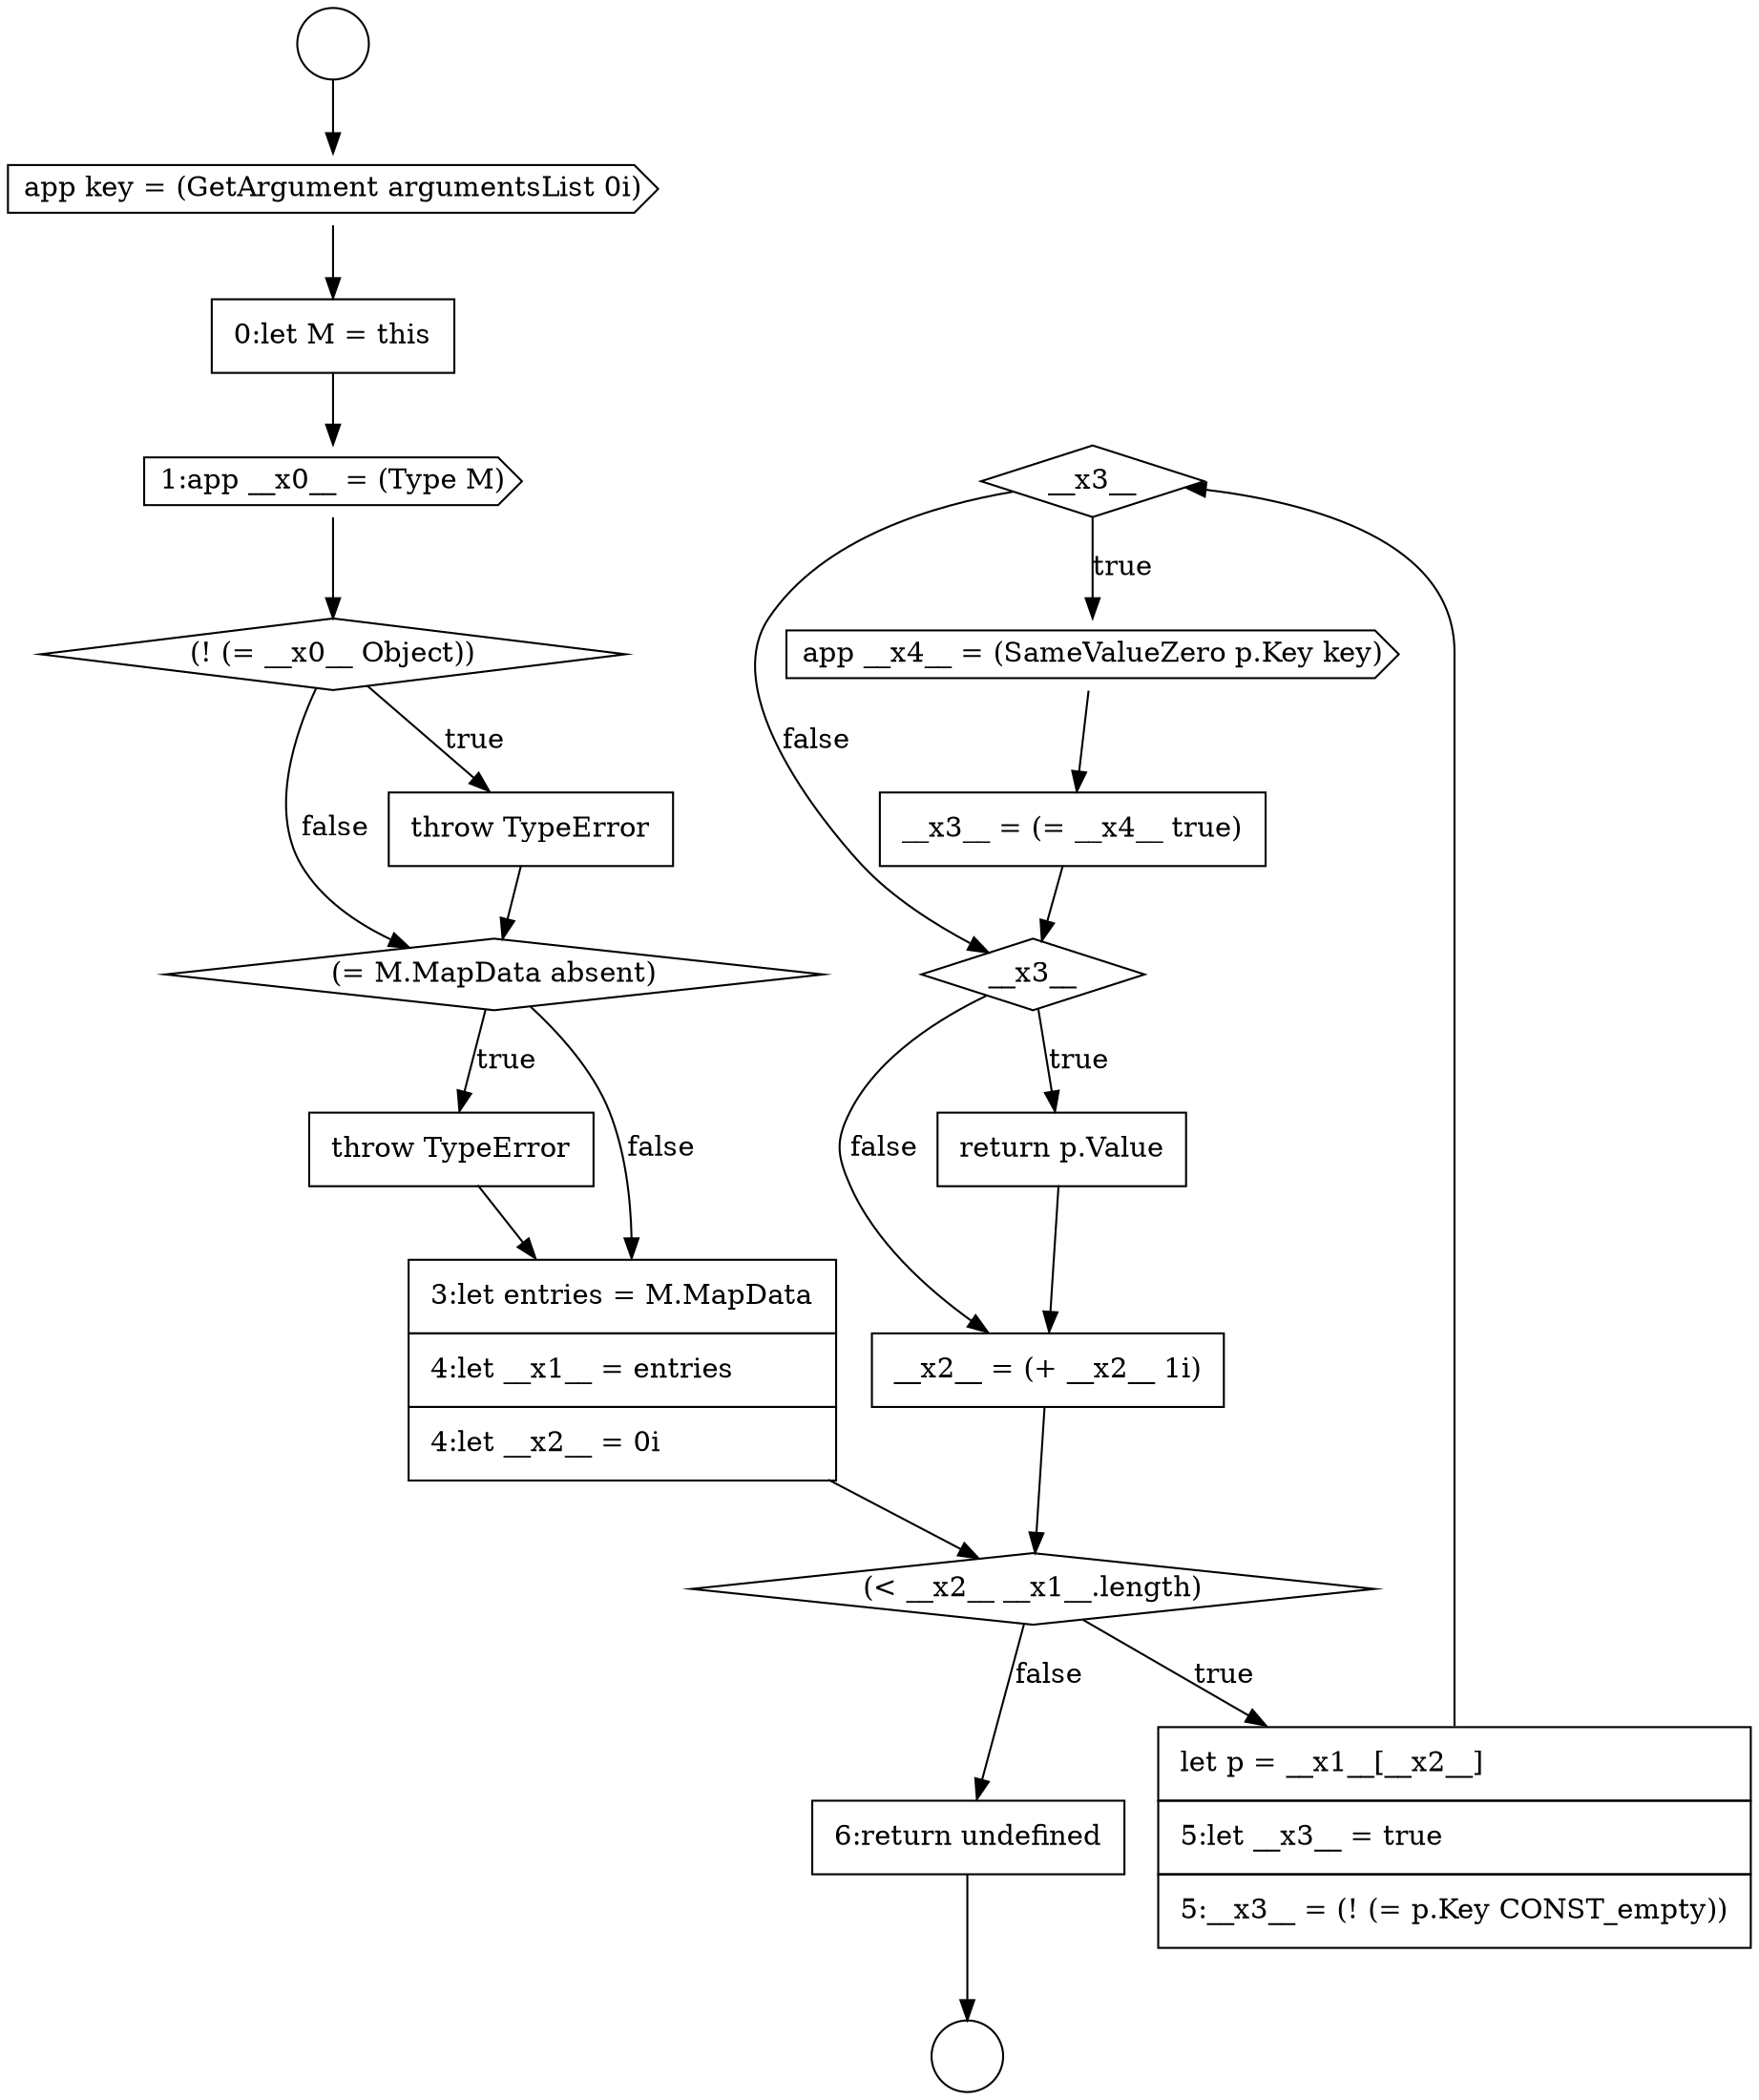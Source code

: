 digraph {
  node14912 [shape=diamond, label=<<font color="black">__x3__</font>> color="black" fillcolor="white" style=filled]
  node14905 [shape=diamond, label=<<font color="black">(! (= __x0__ Object))</font>> color="black" fillcolor="white" style=filled]
  node14909 [shape=none, margin=0, label=<<font color="black">
    <table border="0" cellborder="1" cellspacing="0" cellpadding="10">
      <tr><td align="left">3:let entries = M.MapData</td></tr>
      <tr><td align="left">4:let __x1__ = entries</td></tr>
      <tr><td align="left">4:let __x2__ = 0i</td></tr>
    </table>
  </font>> color="black" fillcolor="white" style=filled]
  node14908 [shape=none, margin=0, label=<<font color="black">
    <table border="0" cellborder="1" cellspacing="0" cellpadding="10">
      <tr><td align="left">throw TypeError</td></tr>
    </table>
  </font>> color="black" fillcolor="white" style=filled]
  node14914 [shape=none, margin=0, label=<<font color="black">
    <table border="0" cellborder="1" cellspacing="0" cellpadding="10">
      <tr><td align="left">__x3__ = (= __x4__ true)</td></tr>
    </table>
  </font>> color="black" fillcolor="white" style=filled]
  node14918 [shape=none, margin=0, label=<<font color="black">
    <table border="0" cellborder="1" cellspacing="0" cellpadding="10">
      <tr><td align="left">6:return undefined</td></tr>
    </table>
  </font>> color="black" fillcolor="white" style=filled]
  node14915 [shape=diamond, label=<<font color="black">__x3__</font>> color="black" fillcolor="white" style=filled]
  node14902 [shape=cds, label=<<font color="black">app key = (GetArgument argumentsList 0i)</font>> color="black" fillcolor="white" style=filled]
  node14906 [shape=none, margin=0, label=<<font color="black">
    <table border="0" cellborder="1" cellspacing="0" cellpadding="10">
      <tr><td align="left">throw TypeError</td></tr>
    </table>
  </font>> color="black" fillcolor="white" style=filled]
  node14916 [shape=none, margin=0, label=<<font color="black">
    <table border="0" cellborder="1" cellspacing="0" cellpadding="10">
      <tr><td align="left">return p.Value</td></tr>
    </table>
  </font>> color="black" fillcolor="white" style=filled]
  node14903 [shape=none, margin=0, label=<<font color="black">
    <table border="0" cellborder="1" cellspacing="0" cellpadding="10">
      <tr><td align="left">0:let M = this</td></tr>
    </table>
  </font>> color="black" fillcolor="white" style=filled]
  node14913 [shape=cds, label=<<font color="black">app __x4__ = (SameValueZero p.Key key)</font>> color="black" fillcolor="white" style=filled]
  node14904 [shape=cds, label=<<font color="black">1:app __x0__ = (Type M)</font>> color="black" fillcolor="white" style=filled]
  node14917 [shape=none, margin=0, label=<<font color="black">
    <table border="0" cellborder="1" cellspacing="0" cellpadding="10">
      <tr><td align="left">__x2__ = (+ __x2__ 1i)</td></tr>
    </table>
  </font>> color="black" fillcolor="white" style=filled]
  node14900 [shape=circle label=" " color="black" fillcolor="white" style=filled]
  node14911 [shape=none, margin=0, label=<<font color="black">
    <table border="0" cellborder="1" cellspacing="0" cellpadding="10">
      <tr><td align="left">let p = __x1__[__x2__]</td></tr>
      <tr><td align="left">5:let __x3__ = true</td></tr>
      <tr><td align="left">5:__x3__ = (! (= p.Key CONST_empty))</td></tr>
    </table>
  </font>> color="black" fillcolor="white" style=filled]
  node14901 [shape=circle label=" " color="black" fillcolor="white" style=filled]
  node14907 [shape=diamond, label=<<font color="black">(= M.MapData absent)</font>> color="black" fillcolor="white" style=filled]
  node14910 [shape=diamond, label=<<font color="black">(&lt; __x2__ __x1__.length)</font>> color="black" fillcolor="white" style=filled]
  node14918 -> node14901 [ color="black"]
  node14910 -> node14911 [label=<<font color="black">true</font>> color="black"]
  node14910 -> node14918 [label=<<font color="black">false</font>> color="black"]
  node14908 -> node14909 [ color="black"]
  node14900 -> node14902 [ color="black"]
  node14907 -> node14908 [label=<<font color="black">true</font>> color="black"]
  node14907 -> node14909 [label=<<font color="black">false</font>> color="black"]
  node14915 -> node14916 [label=<<font color="black">true</font>> color="black"]
  node14915 -> node14917 [label=<<font color="black">false</font>> color="black"]
  node14902 -> node14903 [ color="black"]
  node14906 -> node14907 [ color="black"]
  node14917 -> node14910 [ color="black"]
  node14903 -> node14904 [ color="black"]
  node14912 -> node14913 [label=<<font color="black">true</font>> color="black"]
  node14912 -> node14915 [label=<<font color="black">false</font>> color="black"]
  node14905 -> node14906 [label=<<font color="black">true</font>> color="black"]
  node14905 -> node14907 [label=<<font color="black">false</font>> color="black"]
  node14914 -> node14915 [ color="black"]
  node14911 -> node14912 [ color="black"]
  node14909 -> node14910 [ color="black"]
  node14904 -> node14905 [ color="black"]
  node14916 -> node14917 [ color="black"]
  node14913 -> node14914 [ color="black"]
}
